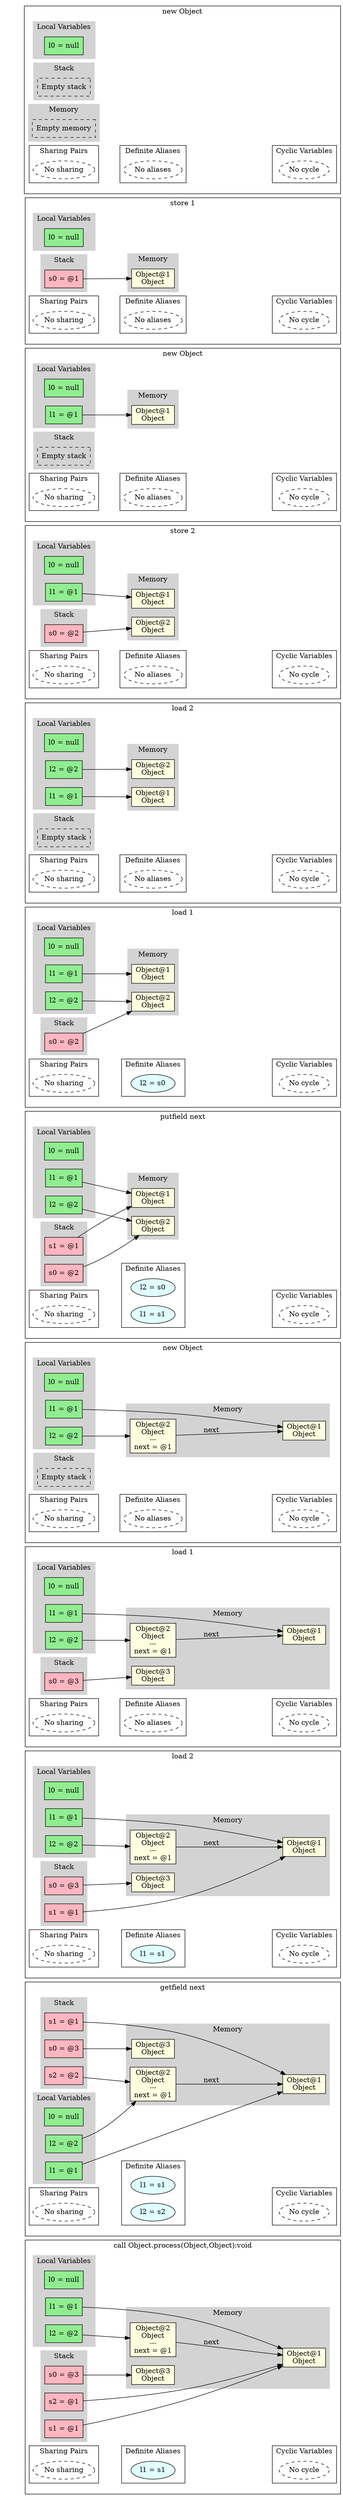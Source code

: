 digraph MemoryGraph {
 node [shape=box, style=filled, fillcolor=lightblue];
 rankdir=LR;

 // Invisible anchor subgraph
 subgraph cluster_anchor {
 style=invis;
 anchor [style=invis, shape=point, width=0, height=0];
 }

 // Starting point for subgraph ordering
 anchor_start [style=invis, shape=point];

 anchor_519319224243950 [style=invis, shape=point];
 anchor_start -> anchor_519319224243950 [style=invis];
 anchor_start = anchor_519319224243950;

 subgraph cluster_519319224243950 {
 anchor_519319224243950 [style=invis];
 label="new Object";
 subgraph cluster_locals_519319224243950 {
 label="Local Variables";
 style=filled;
 color=lightgrey;
 node [style=filled, fillcolor=lightgreen];
 "l0_519319224243950" [label="l0 = null"];
 }

 subgraph cluster_stack_519319224243950 {
 label="Stack";
 style=filled;
 color=lightgrey;
 node [style=filled, fillcolor=lightpink];
 "empty_stack_519319224243950" [label="Empty stack", style=dashed, fillcolor=white];
 }

 subgraph cluster_memory_519319224243950 {
 label="Memory";
 style=filled;
 color=lightgrey;
 node [style=filled, fillcolor=lightyellow];
 "empty_memory_519319224243950" [label="Empty memory", style=dashed, fillcolor=white];
 }


 // Sharing pairs
 subgraph cluster_sharing_519319224243950 {
 label="Sharing Pairs";
 node [shape=ellipse, style=filled, fillcolor=lightyellow];
 "empty_sharing_519319224243950" [label="No sharing", style=dashed, fillcolor=white];
 }

    // Alias pairs
    subgraph cluster_aliases_519319224243950 {
      label="Definite Aliases";
      node [shape=ellipse, style=filled, fillcolor=lightcyan];
      "empty_alias_519319224243950" [label="No aliases", style=dashed, fillcolor=white];
    }

 // Cyclic variables
 subgraph cluster_cyclic_519319224243950 {
 label="Cyclic Variables";
 node [shape=ellipse];
 "empty_cyclic_519319224243950" [label="No cycle", style=dashed, fillcolor=white];
 }
 // Invisible edge for horizontal alignment
 "empty_sharing_519319224243950" -> "empty_alias_519319224243950" [style=invis, weight=10];
 // Invisible edge for horizontal alignment
 "empty_alias_519319224243950" -> "empty_cyclic_519319224243950" [style=invis, weight=10];
 }
 anchor_519319235141706 [style=invis, shape=point];
 anchor_start -> anchor_519319235141706 [style=invis];
 anchor_start = anchor_519319235141706;

 subgraph cluster_519319235141706 {
 anchor_519319235141706 [style=invis];
 label="store 1";
 subgraph cluster_locals_519319235141706 {
 label="Local Variables";
 style=filled;
 color=lightgrey;
 node [style=filled, fillcolor=lightgreen];
 "l0_519319235141706" [label="l0 = null"];
 }

 subgraph cluster_stack_519319235141706 {
 label="Stack";
 style=filled;
 color=lightgrey;
 node [style=filled, fillcolor=lightpink];
 "s0_519319235141706" [label="s0 = @1"];
 }

 subgraph cluster_memory_519319235141706 {
 label="Memory";
 style=filled;
 color=lightgrey;
 node [style=filled, fillcolor=lightyellow];
 "obj1_519319235141706" [label="Object@1\nObject"];
 }

 "s0_519319235141706" -> "obj1_519319235141706";

 // Sharing pairs
 subgraph cluster_sharing_519319235141706 {
 label="Sharing Pairs";
 node [shape=ellipse, style=filled, fillcolor=lightyellow];
 "empty_sharing_519319235141706" [label="No sharing", style=dashed, fillcolor=white];
 }

    // Alias pairs
    subgraph cluster_aliases_519319235141706 {
      label="Definite Aliases";
      node [shape=ellipse, style=filled, fillcolor=lightcyan];
      "empty_alias_519319235141706" [label="No aliases", style=dashed, fillcolor=white];
    }

 // Cyclic variables
 subgraph cluster_cyclic_519319235141706 {
 label="Cyclic Variables";
 node [shape=ellipse];
 "empty_cyclic_519319235141706" [label="No cycle", style=dashed, fillcolor=white];
 }
 // Invisible edge for horizontal alignment
 "empty_sharing_519319235141706" -> "empty_alias_519319235141706" [style=invis, weight=10];
 // Invisible edge for horizontal alignment
 "empty_alias_519319235141706" -> "empty_cyclic_519319235141706" [style=invis, weight=10];
 }
 anchor_519319238911337 [style=invis, shape=point];
 anchor_start -> anchor_519319238911337 [style=invis];
 anchor_start = anchor_519319238911337;

 subgraph cluster_519319238911337 {
 anchor_519319238911337 [style=invis];
 label="new Object";
 subgraph cluster_locals_519319238911337 {
 label="Local Variables";
 style=filled;
 color=lightgrey;
 node [style=filled, fillcolor=lightgreen];
 "l0_519319238911337" [label="l0 = null"];
 "l1_519319238911337" [label="l1 = @1"];
 }

 subgraph cluster_stack_519319238911337 {
 label="Stack";
 style=filled;
 color=lightgrey;
 node [style=filled, fillcolor=lightpink];
 "empty_stack_519319238911337" [label="Empty stack", style=dashed, fillcolor=white];
 }

 subgraph cluster_memory_519319238911337 {
 label="Memory";
 style=filled;
 color=lightgrey;
 node [style=filled, fillcolor=lightyellow];
 "obj1_519319238911337" [label="Object@1\nObject"];
 }

 "l1_519319238911337" -> "obj1_519319238911337";

 // Sharing pairs
 subgraph cluster_sharing_519319238911337 {
 label="Sharing Pairs";
 node [shape=ellipse, style=filled, fillcolor=lightyellow];
 "empty_sharing_519319238911337" [label="No sharing", style=dashed, fillcolor=white];
 }

    // Alias pairs
    subgraph cluster_aliases_519319238911337 {
      label="Definite Aliases";
      node [shape=ellipse, style=filled, fillcolor=lightcyan];
      "empty_alias_519319238911337" [label="No aliases", style=dashed, fillcolor=white];
    }

 // Cyclic variables
 subgraph cluster_cyclic_519319238911337 {
 label="Cyclic Variables";
 node [shape=ellipse];
 "empty_cyclic_519319238911337" [label="No cycle", style=dashed, fillcolor=white];
 }
 // Invisible edge for horizontal alignment
 "empty_sharing_519319238911337" -> "empty_alias_519319238911337" [style=invis, weight=10];
 // Invisible edge for horizontal alignment
 "empty_alias_519319238911337" -> "empty_cyclic_519319238911337" [style=invis, weight=10];
 }
 anchor_519319242876010 [style=invis, shape=point];
 anchor_start -> anchor_519319242876010 [style=invis];
 anchor_start = anchor_519319242876010;

 subgraph cluster_519319242876010 {
 anchor_519319242876010 [style=invis];
 label="store 2";
 subgraph cluster_locals_519319242876010 {
 label="Local Variables";
 style=filled;
 color=lightgrey;
 node [style=filled, fillcolor=lightgreen];
 "l0_519319242876010" [label="l0 = null"];
 "l1_519319242876010" [label="l1 = @1"];
 }

 subgraph cluster_stack_519319242876010 {
 label="Stack";
 style=filled;
 color=lightgrey;
 node [style=filled, fillcolor=lightpink];
 "s0_519319242876010" [label="s0 = @2"];
 }

 subgraph cluster_memory_519319242876010 {
 label="Memory";
 style=filled;
 color=lightgrey;
 node [style=filled, fillcolor=lightyellow];
 "obj1_519319242876010" [label="Object@1\nObject"];
 "obj2_519319242876010" [label="Object@2\nObject"];
 }

 "l1_519319242876010" -> "obj1_519319242876010";
 "s0_519319242876010" -> "obj2_519319242876010";

 // Sharing pairs
 subgraph cluster_sharing_519319242876010 {
 label="Sharing Pairs";
 node [shape=ellipse, style=filled, fillcolor=lightyellow];
 "empty_sharing_519319242876010" [label="No sharing", style=dashed, fillcolor=white];
 }

    // Alias pairs
    subgraph cluster_aliases_519319242876010 {
      label="Definite Aliases";
      node [shape=ellipse, style=filled, fillcolor=lightcyan];
      "empty_alias_519319242876010" [label="No aliases", style=dashed, fillcolor=white];
    }

 // Cyclic variables
 subgraph cluster_cyclic_519319242876010 {
 label="Cyclic Variables";
 node [shape=ellipse];
 "empty_cyclic_519319242876010" [label="No cycle", style=dashed, fillcolor=white];
 }
 // Invisible edge for horizontal alignment
 "empty_sharing_519319242876010" -> "empty_alias_519319242876010" [style=invis, weight=10];
 // Invisible edge for horizontal alignment
 "empty_alias_519319242876010" -> "empty_cyclic_519319242876010" [style=invis, weight=10];
 }
 anchor_519319245661939 [style=invis, shape=point];
 anchor_start -> anchor_519319245661939 [style=invis];
 anchor_start = anchor_519319245661939;

 subgraph cluster_519319245661939 {
 anchor_519319245661939 [style=invis];
 label="load 2";
 subgraph cluster_locals_519319245661939 {
 label="Local Variables";
 style=filled;
 color=lightgrey;
 node [style=filled, fillcolor=lightgreen];
 "l0_519319245661939" [label="l0 = null"];
 "l1_519319245661939" [label="l1 = @1"];
 "l2_519319245661939" [label="l2 = @2"];
 }

 subgraph cluster_stack_519319245661939 {
 label="Stack";
 style=filled;
 color=lightgrey;
 node [style=filled, fillcolor=lightpink];
 "empty_stack_519319245661939" [label="Empty stack", style=dashed, fillcolor=white];
 }

 subgraph cluster_memory_519319245661939 {
 label="Memory";
 style=filled;
 color=lightgrey;
 node [style=filled, fillcolor=lightyellow];
 "obj1_519319245661939" [label="Object@1\nObject"];
 "obj2_519319245661939" [label="Object@2\nObject"];
 }

 "l1_519319245661939" -> "obj1_519319245661939";
 "l2_519319245661939" -> "obj2_519319245661939";

 // Sharing pairs
 subgraph cluster_sharing_519319245661939 {
 label="Sharing Pairs";
 node [shape=ellipse, style=filled, fillcolor=lightyellow];
 "empty_sharing_519319245661939" [label="No sharing", style=dashed, fillcolor=white];
 }

    // Alias pairs
    subgraph cluster_aliases_519319245661939 {
      label="Definite Aliases";
      node [shape=ellipse, style=filled, fillcolor=lightcyan];
      "empty_alias_519319245661939" [label="No aliases", style=dashed, fillcolor=white];
    }

 // Cyclic variables
 subgraph cluster_cyclic_519319245661939 {
 label="Cyclic Variables";
 node [shape=ellipse];
 "empty_cyclic_519319245661939" [label="No cycle", style=dashed, fillcolor=white];
 }
 // Invisible edge for horizontal alignment
 "empty_sharing_519319245661939" -> "empty_alias_519319245661939" [style=invis, weight=10];
 // Invisible edge for horizontal alignment
 "empty_alias_519319245661939" -> "empty_cyclic_519319245661939" [style=invis, weight=10];
 }
 anchor_519319247858012 [style=invis, shape=point];
 anchor_start -> anchor_519319247858012 [style=invis];
 anchor_start = anchor_519319247858012;

 subgraph cluster_519319247858012 {
 anchor_519319247858012 [style=invis];
 label="load 1";
 subgraph cluster_locals_519319247858012 {
 label="Local Variables";
 style=filled;
 color=lightgrey;
 node [style=filled, fillcolor=lightgreen];
 "l0_519319247858012" [label="l0 = null"];
 "l1_519319247858012" [label="l1 = @1"];
 "l2_519319247858012" [label="l2 = @2"];
 }

 subgraph cluster_stack_519319247858012 {
 label="Stack";
 style=filled;
 color=lightgrey;
 node [style=filled, fillcolor=lightpink];
 "s0_519319247858012" [label="s0 = @2"];
 }

 subgraph cluster_memory_519319247858012 {
 label="Memory";
 style=filled;
 color=lightgrey;
 node [style=filled, fillcolor=lightyellow];
 "obj1_519319247858012" [label="Object@1\nObject"];
 "obj2_519319247858012" [label="Object@2\nObject"];
 }

 "l1_519319247858012" -> "obj1_519319247858012";
 "l2_519319247858012" -> "obj2_519319247858012";
 "s0_519319247858012" -> "obj2_519319247858012";

 // Sharing pairs
 subgraph cluster_sharing_519319247858012 {
 label="Sharing Pairs";
 node [shape=ellipse, style=filled, fillcolor=lightyellow];
 "empty_sharing_519319247858012" [label="No sharing", style=dashed, fillcolor=white];
 }

    // Alias pairs
    subgraph cluster_aliases_519319247858012 {
      label="Definite Aliases";
      node [shape=ellipse, style=filled, fillcolor=lightcyan];
      "alias0_519319247858012" [label="l2 = s0"];
    }

 // Cyclic variables
 subgraph cluster_cyclic_519319247858012 {
 label="Cyclic Variables";
 node [shape=ellipse];
 "empty_cyclic_519319247858012" [label="No cycle", style=dashed, fillcolor=white];
 }
 // Invisible edge for horizontal alignment
 "empty_sharing_519319247858012" -> "alias0_519319247858012" [style=invis, weight=10];
 // Invisible edge for horizontal alignment
 "alias0_519319247858012" -> "empty_cyclic_519319247858012" [style=invis, weight=10];
 }
 anchor_519319250764147 [style=invis, shape=point];
 anchor_start -> anchor_519319250764147 [style=invis];
 anchor_start = anchor_519319250764147;

 subgraph cluster_519319250764147 {
 anchor_519319250764147 [style=invis];
 label="putfield next";
 subgraph cluster_locals_519319250764147 {
 label="Local Variables";
 style=filled;
 color=lightgrey;
 node [style=filled, fillcolor=lightgreen];
 "l0_519319250764147" [label="l0 = null"];
 "l1_519319250764147" [label="l1 = @1"];
 "l2_519319250764147" [label="l2 = @2"];
 }

 subgraph cluster_stack_519319250764147 {
 label="Stack";
 style=filled;
 color=lightgrey;
 node [style=filled, fillcolor=lightpink];
 "s0_519319250764147" [label="s0 = @2"];
 "s1_519319250764147" [label="s1 = @1"];
 }

 subgraph cluster_memory_519319250764147 {
 label="Memory";
 style=filled;
 color=lightgrey;
 node [style=filled, fillcolor=lightyellow];
 "obj1_519319250764147" [label="Object@1\nObject"];
 "obj2_519319250764147" [label="Object@2\nObject"];
 }

 "l1_519319250764147" -> "obj1_519319250764147";
 "l2_519319250764147" -> "obj2_519319250764147";
 "s0_519319250764147" -> "obj2_519319250764147";
 "s1_519319250764147" -> "obj1_519319250764147";

 // Sharing pairs
 subgraph cluster_sharing_519319250764147 {
 label="Sharing Pairs";
 node [shape=ellipse, style=filled, fillcolor=lightyellow];
 "empty_sharing_519319250764147" [label="No sharing", style=dashed, fillcolor=white];
 }

    // Alias pairs
    subgraph cluster_aliases_519319250764147 {
      label="Definite Aliases";
      node [shape=ellipse, style=filled, fillcolor=lightcyan];
      "alias0_519319250764147" [label="l2 = s0"];
      "alias1_519319250764147" [label="l1 = s1"];
    }

 // Cyclic variables
 subgraph cluster_cyclic_519319250764147 {
 label="Cyclic Variables";
 node [shape=ellipse];
 "empty_cyclic_519319250764147" [label="No cycle", style=dashed, fillcolor=white];
 }
 // Invisible edge for horizontal alignment
 "empty_sharing_519319250764147" -> "alias1_519319250764147" [style=invis, weight=10];
 // Invisible edge for horizontal alignment
 "alias1_519319250764147" -> "empty_cyclic_519319250764147" [style=invis, weight=10];
 }
 anchor_519319254478002 [style=invis, shape=point];
 anchor_start -> anchor_519319254478002 [style=invis];
 anchor_start = anchor_519319254478002;

 subgraph cluster_519319254478002 {
 anchor_519319254478002 [style=invis];
 label="new Object";
 subgraph cluster_locals_519319254478002 {
 label="Local Variables";
 style=filled;
 color=lightgrey;
 node [style=filled, fillcolor=lightgreen];
 "l0_519319254478002" [label="l0 = null"];
 "l1_519319254478002" [label="l1 = @1"];
 "l2_519319254478002" [label="l2 = @2"];
 }

 subgraph cluster_stack_519319254478002 {
 label="Stack";
 style=filled;
 color=lightgrey;
 node [style=filled, fillcolor=lightpink];
 "empty_stack_519319254478002" [label="Empty stack", style=dashed, fillcolor=white];
 }

 subgraph cluster_memory_519319254478002 {
 label="Memory";
 style=filled;
 color=lightgrey;
 node [style=filled, fillcolor=lightyellow];
 "obj1_519319254478002" [label="Object@1\nObject"];
 "obj2_519319254478002" [label="Object@2\nObject\n---\nnext = @1\n"];
 }

 "l1_519319254478002" -> "obj1_519319254478002";
 "l2_519319254478002" -> "obj2_519319254478002";
 "obj2_519319254478002" -> "obj1_519319254478002" [label="next"];

 // Sharing pairs
 subgraph cluster_sharing_519319254478002 {
 label="Sharing Pairs";
 node [shape=ellipse, style=filled, fillcolor=lightyellow];
 "empty_sharing_519319254478002" [label="No sharing", style=dashed, fillcolor=white];
 }

    // Alias pairs
    subgraph cluster_aliases_519319254478002 {
      label="Definite Aliases";
      node [shape=ellipse, style=filled, fillcolor=lightcyan];
      "empty_alias_519319254478002" [label="No aliases", style=dashed, fillcolor=white];
    }

 // Cyclic variables
 subgraph cluster_cyclic_519319254478002 {
 label="Cyclic Variables";
 node [shape=ellipse];
 "empty_cyclic_519319254478002" [label="No cycle", style=dashed, fillcolor=white];
 }
 // Invisible edge for horizontal alignment
 "empty_sharing_519319254478002" -> "empty_alias_519319254478002" [style=invis, weight=10];
 // Invisible edge for horizontal alignment
 "empty_alias_519319254478002" -> "empty_cyclic_519319254478002" [style=invis, weight=10];
 }
 anchor_519319258087755 [style=invis, shape=point];
 anchor_start -> anchor_519319258087755 [style=invis];
 anchor_start = anchor_519319258087755;

 subgraph cluster_519319258087755 {
 anchor_519319258087755 [style=invis];
 label="load 1";
 subgraph cluster_locals_519319258087755 {
 label="Local Variables";
 style=filled;
 color=lightgrey;
 node [style=filled, fillcolor=lightgreen];
 "l0_519319258087755" [label="l0 = null"];
 "l1_519319258087755" [label="l1 = @1"];
 "l2_519319258087755" [label="l2 = @2"];
 }

 subgraph cluster_stack_519319258087755 {
 label="Stack";
 style=filled;
 color=lightgrey;
 node [style=filled, fillcolor=lightpink];
 "s0_519319258087755" [label="s0 = @3"];
 }

 subgraph cluster_memory_519319258087755 {
 label="Memory";
 style=filled;
 color=lightgrey;
 node [style=filled, fillcolor=lightyellow];
 "obj1_519319258087755" [label="Object@1\nObject"];
 "obj2_519319258087755" [label="Object@2\nObject\n---\nnext = @1\n"];
 "obj3_519319258087755" [label="Object@3\nObject"];
 }

 "l1_519319258087755" -> "obj1_519319258087755";
 "l2_519319258087755" -> "obj2_519319258087755";
 "s0_519319258087755" -> "obj3_519319258087755";
 "obj2_519319258087755" -> "obj1_519319258087755" [label="next"];

 // Sharing pairs
 subgraph cluster_sharing_519319258087755 {
 label="Sharing Pairs";
 node [shape=ellipse, style=filled, fillcolor=lightyellow];
 "empty_sharing_519319258087755" [label="No sharing", style=dashed, fillcolor=white];
 }

    // Alias pairs
    subgraph cluster_aliases_519319258087755 {
      label="Definite Aliases";
      node [shape=ellipse, style=filled, fillcolor=lightcyan];
      "empty_alias_519319258087755" [label="No aliases", style=dashed, fillcolor=white];
    }

 // Cyclic variables
 subgraph cluster_cyclic_519319258087755 {
 label="Cyclic Variables";
 node [shape=ellipse];
 "empty_cyclic_519319258087755" [label="No cycle", style=dashed, fillcolor=white];
 }
 // Invisible edge for horizontal alignment
 "empty_sharing_519319258087755" -> "empty_alias_519319258087755" [style=invis, weight=10];
 // Invisible edge for horizontal alignment
 "empty_alias_519319258087755" -> "empty_cyclic_519319258087755" [style=invis, weight=10];
 }
 anchor_519319261821098 [style=invis, shape=point];
 anchor_start -> anchor_519319261821098 [style=invis];
 anchor_start = anchor_519319261821098;

 subgraph cluster_519319261821098 {
 anchor_519319261821098 [style=invis];
 label="load 2";
 subgraph cluster_locals_519319261821098 {
 label="Local Variables";
 style=filled;
 color=lightgrey;
 node [style=filled, fillcolor=lightgreen];
 "l0_519319261821098" [label="l0 = null"];
 "l1_519319261821098" [label="l1 = @1"];
 "l2_519319261821098" [label="l2 = @2"];
 }

 subgraph cluster_stack_519319261821098 {
 label="Stack";
 style=filled;
 color=lightgrey;
 node [style=filled, fillcolor=lightpink];
 "s0_519319261821098" [label="s0 = @3"];
 "s1_519319261821098" [label="s1 = @1"];
 }

 subgraph cluster_memory_519319261821098 {
 label="Memory";
 style=filled;
 color=lightgrey;
 node [style=filled, fillcolor=lightyellow];
 "obj1_519319261821098" [label="Object@1\nObject"];
 "obj2_519319261821098" [label="Object@2\nObject\n---\nnext = @1\n"];
 "obj3_519319261821098" [label="Object@3\nObject"];
 }

 "l1_519319261821098" -> "obj1_519319261821098";
 "l2_519319261821098" -> "obj2_519319261821098";
 "s0_519319261821098" -> "obj3_519319261821098";
 "s1_519319261821098" -> "obj1_519319261821098";
 "obj2_519319261821098" -> "obj1_519319261821098" [label="next"];

 // Sharing pairs
 subgraph cluster_sharing_519319261821098 {
 label="Sharing Pairs";
 node [shape=ellipse, style=filled, fillcolor=lightyellow];
 "empty_sharing_519319261821098" [label="No sharing", style=dashed, fillcolor=white];
 }

    // Alias pairs
    subgraph cluster_aliases_519319261821098 {
      label="Definite Aliases";
      node [shape=ellipse, style=filled, fillcolor=lightcyan];
      "alias0_519319261821098" [label="l1 = s1"];
    }

 // Cyclic variables
 subgraph cluster_cyclic_519319261821098 {
 label="Cyclic Variables";
 node [shape=ellipse];
 "empty_cyclic_519319261821098" [label="No cycle", style=dashed, fillcolor=white];
 }
 // Invisible edge for horizontal alignment
 "empty_sharing_519319261821098" -> "alias0_519319261821098" [style=invis, weight=10];
 // Invisible edge for horizontal alignment
 "alias0_519319261821098" -> "empty_cyclic_519319261821098" [style=invis, weight=10];
 }
 anchor_519319266133150 [style=invis, shape=point];
 anchor_start -> anchor_519319266133150 [style=invis];
 anchor_start = anchor_519319266133150;

 subgraph cluster_519319266133150 {
 anchor_519319266133150 [style=invis];
 label="getfield next";
 subgraph cluster_locals_519319266133150 {
 label="Local Variables";
 style=filled;
 color=lightgrey;
 node [style=filled, fillcolor=lightgreen];
 "l0_519319266133150" [label="l0 = null"];
 "l1_519319266133150" [label="l1 = @1"];
 "l2_519319266133150" [label="l2 = @2"];
 }

 subgraph cluster_stack_519319266133150 {
 label="Stack";
 style=filled;
 color=lightgrey;
 node [style=filled, fillcolor=lightpink];
 "s0_519319266133150" [label="s0 = @3"];
 "s1_519319266133150" [label="s1 = @1"];
 "s2_519319266133150" [label="s2 = @2"];
 }

 subgraph cluster_memory_519319266133150 {
 label="Memory";
 style=filled;
 color=lightgrey;
 node [style=filled, fillcolor=lightyellow];
 "obj1_519319266133150" [label="Object@1\nObject"];
 "obj2_519319266133150" [label="Object@2\nObject\n---\nnext = @1\n"];
 "obj3_519319266133150" [label="Object@3\nObject"];
 }

 "l1_519319266133150" -> "obj1_519319266133150";
 "l2_519319266133150" -> "obj2_519319266133150";
 "s0_519319266133150" -> "obj3_519319266133150";
 "s1_519319266133150" -> "obj1_519319266133150";
 "s2_519319266133150" -> "obj2_519319266133150";
 "obj2_519319266133150" -> "obj1_519319266133150" [label="next"];

 // Sharing pairs
 subgraph cluster_sharing_519319266133150 {
 label="Sharing Pairs";
 node [shape=ellipse, style=filled, fillcolor=lightyellow];
 "empty_sharing_519319266133150" [label="No sharing", style=dashed, fillcolor=white];
 }

    // Alias pairs
    subgraph cluster_aliases_519319266133150 {
      label="Definite Aliases";
      node [shape=ellipse, style=filled, fillcolor=lightcyan];
      "alias0_519319266133150" [label="l1 = s1"];
      "alias1_519319266133150" [label="l2 = s2"];
    }

 // Cyclic variables
 subgraph cluster_cyclic_519319266133150 {
 label="Cyclic Variables";
 node [shape=ellipse];
 "empty_cyclic_519319266133150" [label="No cycle", style=dashed, fillcolor=white];
 }
 // Invisible edge for horizontal alignment
 "empty_sharing_519319266133150" -> "alias1_519319266133150" [style=invis, weight=10];
 // Invisible edge for horizontal alignment
 "alias1_519319266133150" -> "empty_cyclic_519319266133150" [style=invis, weight=10];
 }
 anchor_519319291910472 [style=invis, shape=point];
 anchor_start -> anchor_519319291910472 [style=invis];
 anchor_start = anchor_519319291910472;

 subgraph cluster_519319291910472 {
 anchor_519319291910472 [style=invis];
 label="call Object.process(Object,Object):void";
 subgraph cluster_locals_519319291910472 {
 label="Local Variables";
 style=filled;
 color=lightgrey;
 node [style=filled, fillcolor=lightgreen];
 "l0_519319291910472" [label="l0 = null"];
 "l1_519319291910472" [label="l1 = @1"];
 "l2_519319291910472" [label="l2 = @2"];
 }

 subgraph cluster_stack_519319291910472 {
 label="Stack";
 style=filled;
 color=lightgrey;
 node [style=filled, fillcolor=lightpink];
 "s0_519319291910472" [label="s0 = @3"];
 "s1_519319291910472" [label="s1 = @1"];
 "s2_519319291910472" [label="s2 = @1"];
 }

 subgraph cluster_memory_519319291910472 {
 label="Memory";
 style=filled;
 color=lightgrey;
 node [style=filled, fillcolor=lightyellow];
 "obj1_519319291910472" [label="Object@1\nObject"];
 "obj2_519319291910472" [label="Object@2\nObject\n---\nnext = @1\n"];
 "obj3_519319291910472" [label="Object@3\nObject"];
 }

 "l1_519319291910472" -> "obj1_519319291910472";
 "l2_519319291910472" -> "obj2_519319291910472";
 "s0_519319291910472" -> "obj3_519319291910472";
 "s1_519319291910472" -> "obj1_519319291910472";
 "s2_519319291910472" -> "obj1_519319291910472";
 "obj2_519319291910472" -> "obj1_519319291910472" [label="next"];

 // Sharing pairs
 subgraph cluster_sharing_519319291910472 {
 label="Sharing Pairs";
 node [shape=ellipse, style=filled, fillcolor=lightyellow];
 "empty_sharing_519319291910472" [label="No sharing", style=dashed, fillcolor=white];
 }

    // Alias pairs
    subgraph cluster_aliases_519319291910472 {
      label="Definite Aliases";
      node [shape=ellipse, style=filled, fillcolor=lightcyan];
      "alias0_519319291910472" [label="l1 = s1"];
    }

 // Cyclic variables
 subgraph cluster_cyclic_519319291910472 {
 label="Cyclic Variables";
 node [shape=ellipse];
 "empty_cyclic_519319291910472" [label="No cycle", style=dashed, fillcolor=white];
 }
 // Invisible edge for horizontal alignment
 "empty_sharing_519319291910472" -> "alias0_519319291910472" [style=invis, weight=10];
 // Invisible edge for horizontal alignment
 "alias0_519319291910472" -> "empty_cyclic_519319291910472" [style=invis, weight=10];
 }
}
